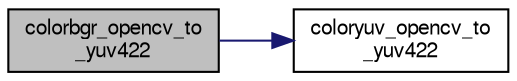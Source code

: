 digraph "colorbgr_opencv_to_yuv422"
{
  edge [fontname="FreeSans",fontsize="10",labelfontname="FreeSans",labelfontsize="10"];
  node [fontname="FreeSans",fontsize="10",shape=record];
  rankdir="LR";
  Node1 [label="colorbgr_opencv_to\l_yuv422",height=0.2,width=0.4,color="black", fillcolor="grey75", style="filled", fontcolor="black"];
  Node1 -> Node2 [color="midnightblue",fontsize="10",style="solid",fontname="FreeSans"];
  Node2 [label="coloryuv_opencv_to\l_yuv422",height=0.2,width=0.4,color="black", fillcolor="white", style="filled",URL="$opencv__image__functions_8cpp.html#a003b51cf5281baaf8d7ffdf532d2526a"];
}
